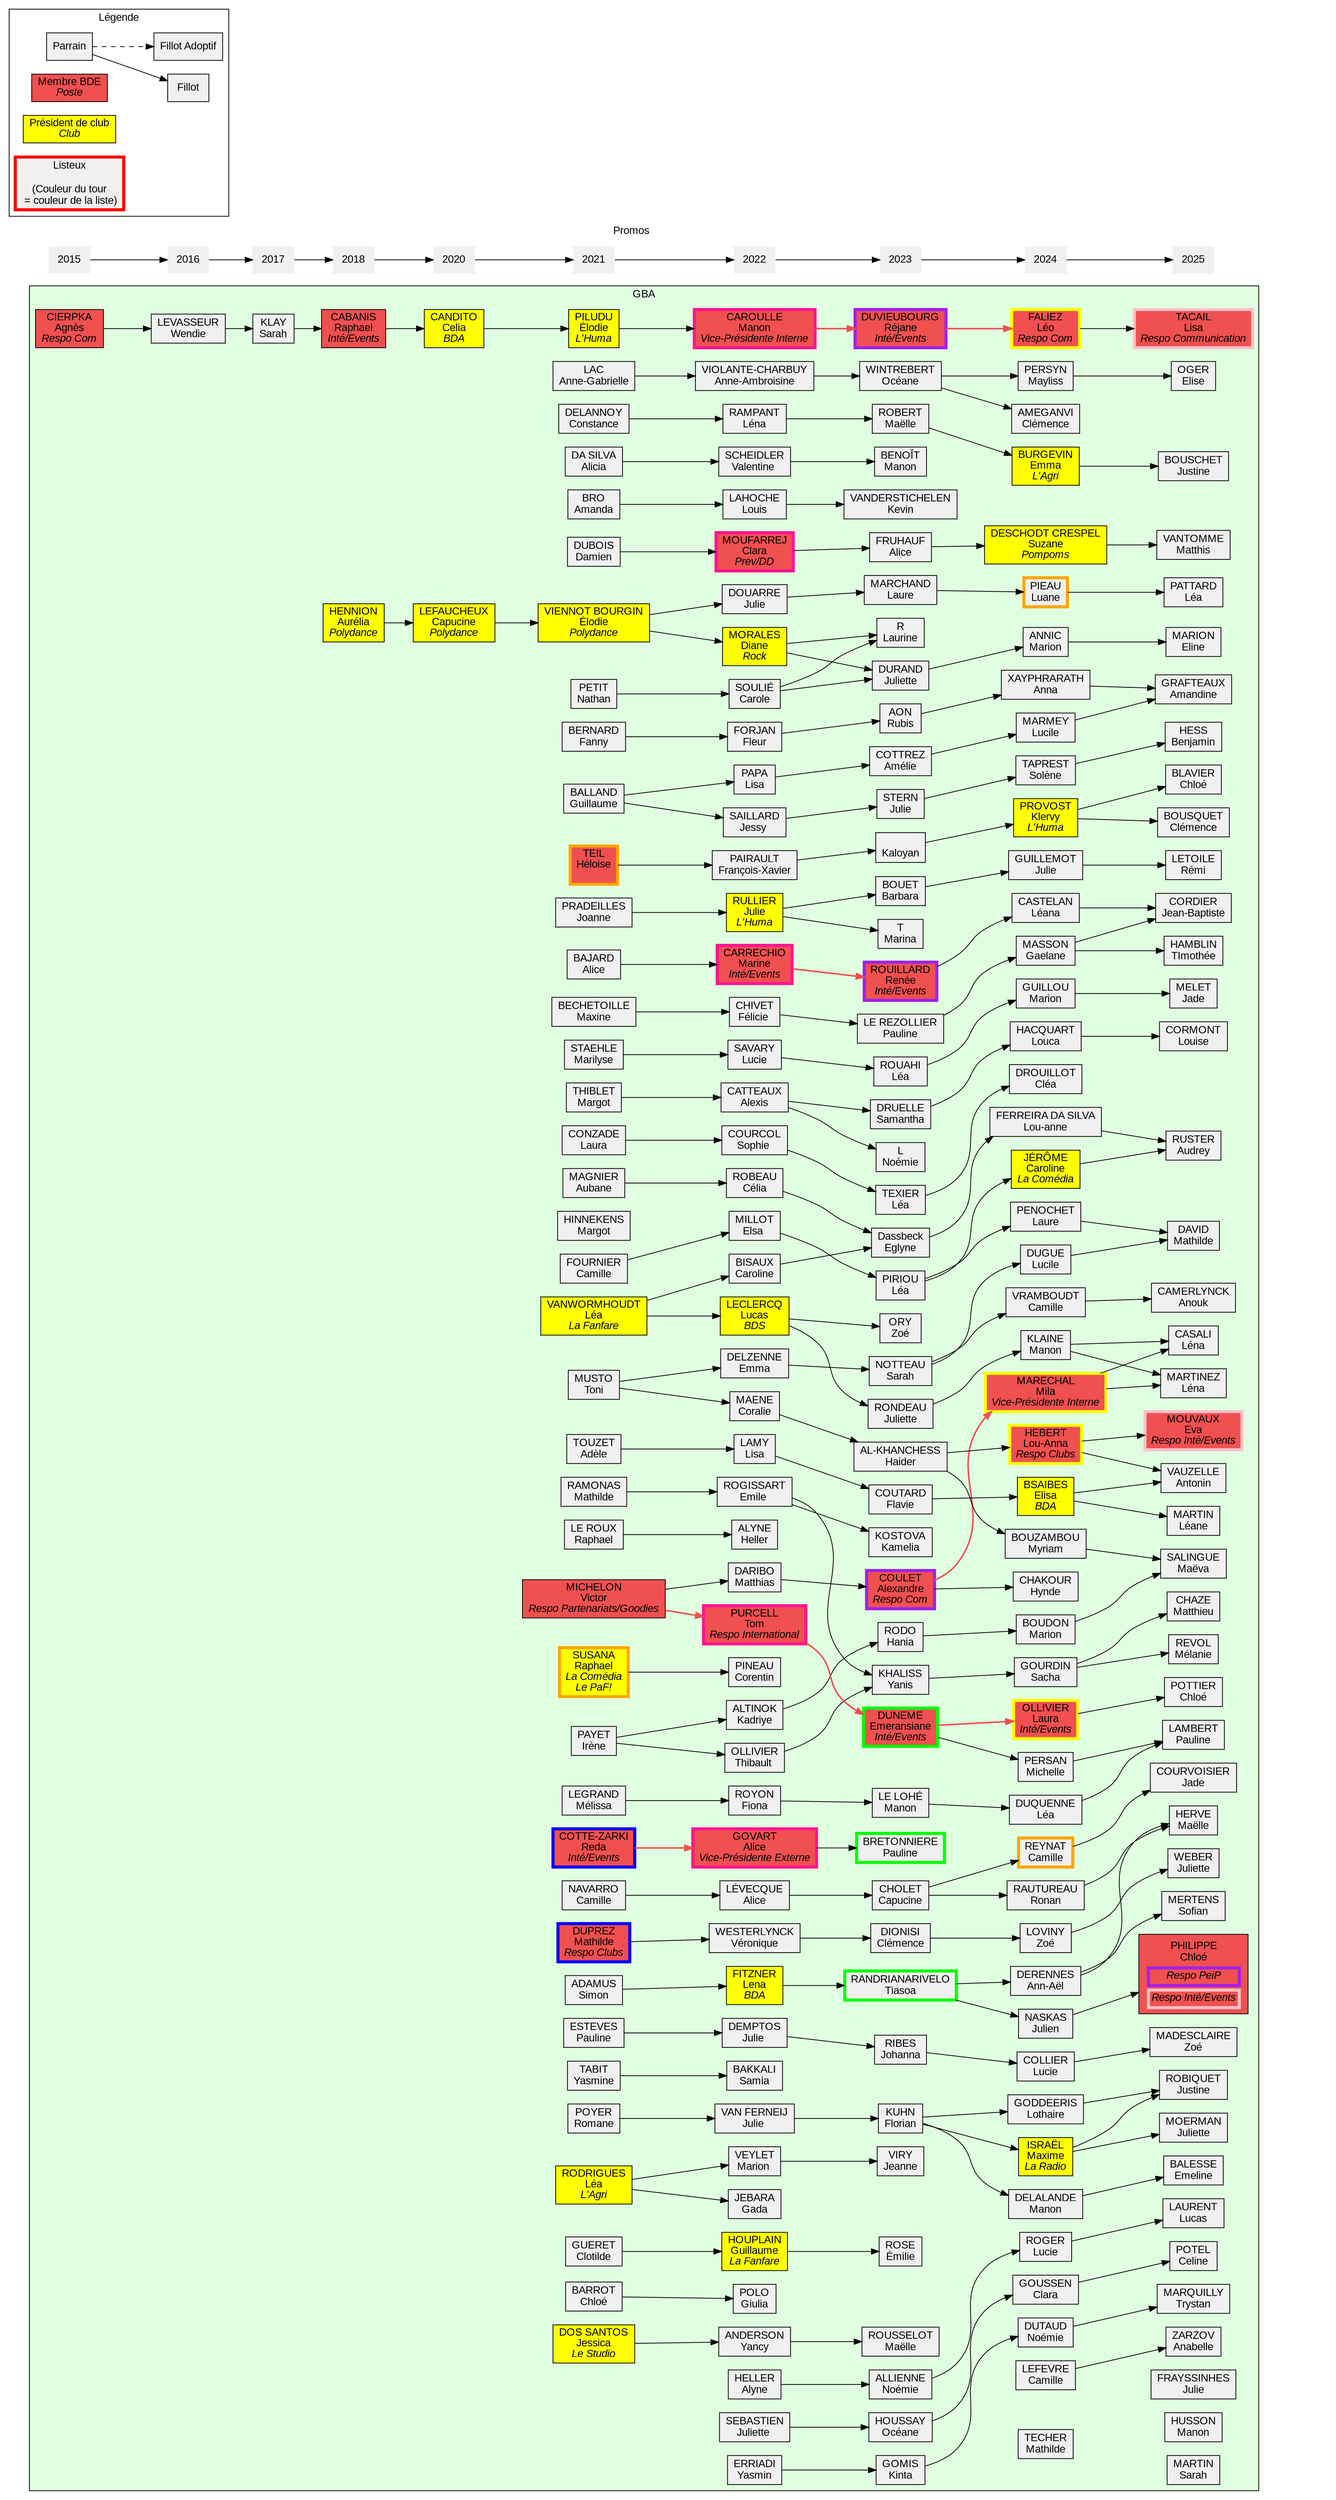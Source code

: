 digraph gba {
	graph [
		charset = "UTF-8";
		style = filled;
		fontname = "Arial";
	];

	node [
		shape = box;
		style = filled;
		fillcolor = "#f0f0f0";
		fontname = "Arial";
	];

	rankdir = LR;

	subgraph cluster_promos {
		label = "Promos";
		penwidth = 0;
		color = none;
		node [shape = none];

		"2015" -> "2016" -> "2017" -> "2018" -> "2020" -> "2021" -> "2022" -> "2023" -> "2024" -> "2025";
	}
	
    	subgraph cluster_legende {
		label = "Légende";
		fillcolor = none;

		leg_parrain	[label = "Parrain"];
		leg_fillot	[label = "Fillot"];
		leg_fillotadop	[label = "Fillot Adoptif"];
		leg_BDE		[label = <Membre BDE<BR/><I>Poste</I>> fillcolor="#f05050"];
		leg_prez	[label = <Président de club<BR/><I>Club</I>> fillcolor="yellow"];
		leg_listeux	[label = "Listeux\n\n(Couleur du tour\n = couleur de la liste)" penwidth=4 color="red"];

		leg_parrain -> leg_fillot;
		leg_parrain -> leg_fillotadop [style = "dashed"];
	}
	
	subgraph cluster_GBA {
		label = "GBA";
		fillcolor = "#E0FFE0";

		{ rank = "same";
			agnescierp	[label = <CIERPKA<BR/>Agnès<BR/><I>Respo Com</I>> fillcolor="#f05050"]; 
		}

		{ rank = "same";
			wendieleva	[label = "LEVASSEUR\nWendie"];
		}
		agnescierp -> wendieleva;

		{ rank = "same";
			sarahklay	[label = "KLAY\nSarah"];
		}
		wendieleva -> sarahklay;

		{ rank = "same";
			raphaelcab	[label = <CABANIS<BR/>Raphael<BR/><I>Inté/Events</I>> fillcolor="#f05050"]; 
			aureliahe [label = <HENNION<BR/>Aurélia<BR/><I>Polydance</I>> fillcolor="yellow"];
		}
		sarahklay -> raphaelcab;

		{ rank = "same";
		capucinelefau [label=<LEFAUCHEUX<BR/>Capucine<BR/><I>Polydance</I>> fillcolor="yellow"];
			celiacan	[label=<CANDITO<BR/>Celia<BR/><I>BDA</I>> fillcolor="yellow"];
		}
		raphaelcab -> celiacan;
		aureliahe -> capucinelefau;

		{ rank = "same";
			adeletouz	[label = "TOUZET\nAdèle"];
			alicebaj	[label = "BAJARD\nAlice"];
			aliciadasil	[label = "DA SILVA\nAlicia"];
			amandabro	[label = "BRO\nAmanda"];
			annegabriellela	[label = "LAC\nAnne-Gabrielle"];
			aubanemag	[label = "MAGNIER\nAubane"];
			camillefourn	[label = "FOURNIER\nCamille"];
			camillenava	[label = "NAVARRO\nCamille"];
			constancedelann	[label = "DELANNOY\nConstance"];
			damiendub	[label = "DUBOIS\nDamien"];
			elodievienn	[label = <VIENNOT BOURGIN<BR/>Élodie<BR/><I>Polydance</I>> fillcolor="yellow"];
			elodipilu	[label = <PILUDU<BR/>Élodie<BR/><I>L'Huma</I>> fillcolor="yellow"];
			fannybern	[label = "BERNARD\nFanny"];
			guillaumeball	[label = "BALLAND\nGuillaume"];
			heloiseteil	[label = <TEIL<BR/>Héloise<BR/><I> </I>> fillcolor="#f05050" penwidth=4 color="orange"];
			irenepaye	[label = "PAYET\nIrène"];
			joannepradei	[label = "PRADEILLES\nJoanne"];
			lauraconz	[label = "CONZADE\nLaura"];
			margothinn	[label = "HINNEKENS\nMargot"];
			margotthib	[label = "THIBLET\nMargot"];
			marilysestaeh	[label = "STAEHLE\nMarilyse"];
			mathildeduprez	[label = <DUPREZ<BR/>Mathilde<BR/><I>Respo Clubs</I>> fillcolor="#f05050" penwidth=4 color="blue"];
			mathilderamon	[label = "RAMONAS\nMathilde"];
			maxinebechet	[label = "BECHETOILLE\nMaxine"];
			melissalegr	[label = "LEGRAND\nMélissa"];
			nathanpeti	[label = "PETIT\nNathan"];
			paulineeste	[label = "ESTEVES\nPauline"];
			raphaellerou	[label = "LE ROUX\nRaphael"];
			raphaelsusa	[label = <SUSANA<BR/>Raphael<BR/><I>La Comédia<BR/>Le PaF!</I>> fillcolor="yellow" penwidth=4 color="orange"];
			redacotte	[label = <COTTE-ZARKI<BR/>Reda<BR/><I>Inté/Events</I>> fillcolor="#f05050" penwidth=4 color="blue"];
			romanepoy	[label = "POYER\nRomane"];
			simonadam	[label = "ADAMUS\nSimon"];
			tonimusto	[label = "MUSTO\nToni"];
			yasminetabi	[label = "TABIT\nYasmine"];
			leavanwo	[label = <VANWORMHOUDT<BR/>Léa<BR/><I>La Fanfare</I>> fillcolor="yellow"];
			victormich	[label = <MICHELON<BR/>Victor<BR/><I>Respo Partenariats/Goodies</I>> fillcolor="#f05050"];
			learodrigu	[label = <RODRIGUES<BR/>Léa<BR/><I>L'Agri</I>> fillcolor="yellow"];
			clotildeguer	[label = "GUERET\nClotilde"];
			chloebarr	[label = "BARROT\nChloé"];
			jessicadoss	[label = <DOS SANTOS<BR/>Jessica<BR/><I>Le Studio</I>> fillcolor="yellow"];
		}
		celiacan -> elodipilu;
		capucinelefau -> elodievienn;

		{ rank = "same";
			alexiscatt	[label = "CATTEAUX\nAlexis"];
			alicegova	[label = <GOVART<BR/>Alice<BR/><I>Vice-Présidente Externe</I>> fillcolor="#f05050" penwidth=4 color="deeppink"];
			aliceleve	[label = "LÉVECQUE\nAlice"];
			alynehell	[label = "HELLER\nAlyne"];
			anneambroisinevi[label = "VIOLANTE-CHARBUY\nAnne-Ambroisine"];
			carolesoul	[label = "SOULIÉ\nCarole"];
			carolinebisa	[label = "BISAUX\nCaroline"];
			celiarob	[label = "ROBEAU\nCélia"];
			claramouf	[label = <MOUFARREJ<BR/>Clara<BR/><I>Prev/DD</I>> fillcolor="#f05050" penwidth=4 color="deeppink"]; 
			coraliemaen	[label = "MAENE\nCoralie"];
			corentinpine	[label = "PINEAU\nCorentin"];
			dianemorale	[label = <MORALES<BR/>Diane<BR/><I>Rock</I>> fillcolor="yellow"];
			elsamill	[label = "MILLOT\nElsa "];
			emilerogi	[label = "ROGISSART\nEmile "];
			emmadelz	[label = "DELZENNE\nEmma"];
			feliciechi	[label = "CHIVET\nFélicie "];
			fionaro		[label = "ROYON\nFiona"];
			fleurforj	[label = "FORJAN\nFleur"];
			fxpairau	[label = "PAIRAULT\nFrançois-Xavier"];
			guillaumehoup	[label = <HOUPLAIN<BR/>Guillaume<BR/><I>La Fanfare</I>> fillcolor="yellow"];
			jessysaill	[label = "SAILLARD\nJessy "];
			juliedem	[label = "DEMPTOS\nJulie "];
			juliedou	[label = "DOUARRE\nJulie"];
			julierull	[label = <RULLIER<BR/>Julie<BR/><I>L'Huma</I>> fillcolor="yellow"];
			julietteseb	[label = "SEBASTIEN\nJuliette "];
			julievanfer	[label = "VAN FERNEIJ\nJulie "];
			kadriyealti	[label = "ALTINOK\nKadriye"];
			lenafitz	[label = <FITZNER<BR/>Lena<BR/><I>BDA</I>> fillcolor="yellow"];
			lenarampa	[label = "RAMPANT\nLéna"];
			lisalam		[label = "LAMY\nLisa"];
			lisapapa	[label = "PAPA\nLisa"];
			louislaho	[label = "LAHOCHE\nLouis"];
			lucaslecl	[label = <LECLERCQ<BR/>Lucas<BR/><I>BDS</I>> fillcolor="yellow"];
			luciesava	[label = "SAVARY\nLucie"];
			manoncar	[label = <CAROULLE<BR/>Manon<BR/><I>Vice-Présidente Interne</I>> fillcolor="#f05050" penwidth=4 color="deeppink"];
			marinecarr	[label = <CARRECHIO<BR/>Marine<BR/><I>Inté/Events</I>> fillcolor="#f05050" penwidth=4 color="deeppink"];
			marionvey	[label = "VEYLET\nMarion "];
			matthiasdarib	[label = "DARIBO\nMatthias"];
			sophiecourc	[label = "COURCOL\nSophie "];
			thibaultolli	[label = "OLLIVIER\nThibault "];
			tompurcell	[label = <PURCELL<BR/>Tom<BR/><I>Respo International</I>> fillcolor="#f05050" penwidth=4 color="deeppink"]; 
			valentineschei	[label = "SCHEIDLER\nValentine "];
			veroniquewest	[label = "WESTERLYNCK\nVéronique"];
			yancyand	[label = "ANDERSON\nYancy"];
			yasminerri	[label = "ERRIADI\nYasmin"];
			guiliapolo	[label = "POLO\nGiulia"];
			helleraly	[label = "ALYNE\nHeller"];
			samiabakk	[label = "BAKKALI\nSamia"];
			ghadajebara	[label = "JEBARA\nGada"];
		}
		simonadam -> lenafitz;
		alicebaj -> marinecarr;
		guillaumeball -> lisapapa;
		guillaumeball -> jessysaill;
		chloebarr -> guiliapolo;
		maxinebechet -> feliciechi;
		fannybern -> fleurforj;
		amandabro -> louislaho;
		lauraconz -> sophiecourc;
		redacotte -> alicegova [penwidth=2 color="#f05050"];
		aliciadasil -> valentineschei;
		constancedelann -> lenarampa;
		jessicadoss -> yancyand;
		damiendub -> claramouf;
		mathildeduprez -> veroniquewest;
		paulineeste -> juliedem;
		camillefourn -> elsamill;
		clotildeguer -> guillaumehoup;
		annegabriellela -> anneambroisinevi;
		raphaellerou -> helleraly;
		elodipilu -> manoncar;
		victormich -> tompurcell [penwidth=2 color = "#f05050"];
		victormich -> matthiasdarib;
		melissalegr -> fionaro;
		aubanemag -> celiarob;
		tonimusto -> coraliemaen;
		tonimusto -> emmadelz;
		camillenava -> aliceleve;
		nathanpeti -> carolesoul;
		romanepoy -> julievanfer;
		joannepradei -> julierull;
		mathilderamon -> emilerogi;
		learodrigu -> marionvey;
		learodrigu -> ghadajebara;
		irenepaye -> thibaultolli;
		irenepaye -> kadriyealti;
		marilysestaeh -> luciesava;
		raphaelsusa -> corentinpine;
		yasminetabi -> samiabakk;
		heloiseteil -> fxpairau;
		margotthib -> alexiscatt;
		adeletouz -> lisalam;
		leavanwo -> lucaslecl;
		leavanwo -> carolinebisa;
		elodievienn -> juliedou;
		elodievienn -> dianemorale;

		{ rank = "same";
			alexandrecoul	[label = <COULET<BR/>Alexandre<BR/><I>Respo Com</I>> fillcolor="#f05050" penwidth=4 color="purple"];
			alicefruh	[label = "FRUHAUF\nAlice"];
			ameliecott	[label = "COTTREZ\nAmélie"];
			barbara		[label = "BOUET\nBarbara"];
			capucinechol	[label = "CHOLET\nCapucine"];
			clemencedion	[label = "DIONISI\nClémence"];
			eglyne		[label = "Dassbeck\nEglyne"];
			emeransianedun	[label = <DUNEME<BR/>Emeransiane<BR/><I>Inté/Events</I>> fillcolor="#f05050" penwidth=4 color="green"];
			emilieros	[label = "ROSE\nÉmilie"];
			flaviecout	[label = "COUTARD\nFlavie"];
			floriankuhn	[label = "KUHN\nFlorian"];
			haider		[label = "AL-KHANCHESS\nHaider"];
			hania		[label = "RODO\nHania"];
			jeannevir	[label = "VIRY\nJeanne"];
			johannaribes	[label = "RIBES\nJohanna"];
			juliestern	[label = "STERN\nJulie"];
			juliettedur	[label = "DURAND\nJuliette"];
			julietterond	[label = "RONDEAU\nJuliette"];
			kaloyan		[label = "\nKaloyan"];
			kevinvander	[label = "VANDERSTICHELEN\nKevin"];
			kinta		[label = "GOMIS\nKinta"];
			lauremarch	[label = "MARCHAND\nLaure"];
			lauriner	[label = "R\nLaurine"];
			leapiri		[label = "PIRIOU\nLéa"];
			learouah	[label = "ROUAHI\nLéa"];
			leatex		[label = "TEXIER\nLéa"];
			maellerouss	[label = "ROUSSELOT\nMaëlle"];
			maellerobert	[label = "ROBERT\nMaëlle"];
			manonlelo	[label = "LE LOHÉ\nManon"];
			manonben	[label = "BENOǏT\nManon"];
			noemieall	[label = "ALLIENNE\nNoémie"];
			noemiel		[label = "L\nNoémie"];
			oceanehouss	[label = "HOUSSAY\nOcéane"];
			oceanewintr	[label = "WINTREBERT\nOcéane"];
			paulinebret	[label = "BRETONNIERE\nPauline" penwidth=4 color="green"];
			paulinelerezo	[label = "LE REZOLLIER\nPauline"];
			rejaneduv	[label = <DUVIEUBOURG<BR/>Réjane<BR/><I>Inté/Events</I>> fillcolor="#f05050" penwidth=4 color="purple"];
			reneerou	[label = <ROUILLARD<BR/>Renée<BR/><I>Inté/Events</I>> fillcolor="#f05050" penwidth=4 color="purple"];
			rubis		[label = "AON\nRubis"];
			samantha	[label = "DRUELLE\nSamantha"];
			sarahnot	[label = "NOTTEAU\nSarah"];
			tiasoa		[label = "RANDRIANARIVELO\nTiasoa" penwidth=4 color="green"];
			yaniskha	[label = "KHALISS\nYanis"];
			kameliakost	[label = "KOSTOVA\nKamelia"];
			marinat		[label = "T\nMarina"];
			zoeory		[label = "ORY\nZoé"];
		}
		claramouf -> alicefruh;
		luciesava -> learouah;
		manoncar -> rejaneduv [penwidth=2 color = "#f05050"];
		tompurcell -> emeransianedun [penwidth=2 color = "#f05050"];
		kadriyealti -> hania;
		yancyand -> maellerouss;
		carolinebisa -> eglyne;
		marinecarr -> reneerou [penwidth=2 color = "#f05050"];
		alexiscatt -> noemiel;
		alexiscatt -> samantha;
		feliciechi -> paulinelerezo;
		sophiecourc -> leatex;
		matthiasdarib -> alexandrecoul;
		emmadelz -> sarahnot;
		juliedem -> johannaribes;
		juliedou -> lauremarch;
		yasminerri -> kinta;
		lenafitz -> tiasoa;
		fleurforj -> rubis;
		alicegova -> paulinebret;
		alynehell -> noemieall;
		guillaumehoup -> emilieros;
		louislaho -> kevinvander;
		lisalam -> flaviecout;
		lucaslecl -> julietterond;
		lucaslecl -> zoeory;
		aliceleve -> capucinechol;
		coraliemaen -> haider;
		elsamill -> leapiri;
		dianemorale -> juliettedur;
		dianemorale -> lauriner;
		thibaultolli -> yaniskha;
		fxpairau -> kaloyan;
		lisapapa -> ameliecott;
		lenarampa -> maellerobert;
		celiarob -> eglyne;
		emilerogi -> kameliakost;
		emilerogi -> yaniskha;
		fionaro -> manonlelo;
		julierull -> barbara;
		julierull -> marinat;
		jessysaill -> juliestern;
		valentineschei -> manonben;
		julietteseb -> oceanehouss;
		carolesoul -> juliettedur;
		carolesoul -> lauriner;
		julievanfer -> floriankuhn;
		marionvey -> jeannevir;
		anneambroisinevi -> oceanewintr;
		veroniquewest -> clemencedion;
		
		{ rank = "same";
			annaelderen	[label = "DERENNES\nAnn-Aël"];
			annaxay		[label = "XAYPHRARATH\nAnna"];
			camillerey	[label = "REYNAT\nCamille" penwidth=4 color="orange"];
			camillevram	[label = "VRAMBOUDT\nCamille"];
			camillelef	[label = "LEFEVRE\nCamille"];
			carolinejero	[label = <JÉRÔME<BR/>Caroline<BR/><I>La Comédia</I>> fillcolor="yellow"];
			claragouss	[label = "GOUSSEN\nClara"];
			cleadrou	[label = "DROUILLOT\nCléa"];
			clemenceameg	[label = "AMEGANVI\nClémence"];
			elisabsaibes	[label = <BSAIBES<BR/>Elisa<BR/><I>BDA</I>> fillcolor="yellow"];
			emmaburgevin	[label = <BURGEVIN<BR/>Emma<BR/><I>L'Agri</I>> fillcolor="yellow"];
			gaelanemass	[label = "MASSON\nGaelane"];
			hyndechak	[label = "CHAKOUR\nHynde"];
			julieguille	[label = "GUILLEMOT\nJulie"];
			juliennask	[label = "NASKAS\nJulien"];
			klervyprov	[label = <PROVOST<BR/>Klervy<BR/><I>L'Huma</I>> fillcolor="yellow"];
			lauraollivier	[label = <OLLIVIER<BR/>Laura<BR/><I>Inté/Events</I>> fillcolor="#f05050" penwidth=4 color="yellow"];
			laurepeno	[label = "PENOCHET\nLaure"];
			leaduquen	[label = "DUQUENNE\nLéa"];
			leanacast	[label = "CASTELAN\nLéana"];
			leofalie	[label = <FALIEZ<BR/>Léo<BR/><I>Respo Com</I>> fillcolor="#f05050" penwidth=4 color="yellow"];
			lothairegod	[label = "GODDEERIS\nLothaire"];
			louannaheb	[label = <HEBERT<BR/>Lou-Anna<BR/><I>Respo Clubs</I>> fillcolor="#f05050" penwidth=4 color="yellow"];
			louanneferrei	[label = "FERREIRA DA SILVA\nLou-anne"];
			loucahac	[label = "HACQUART\nLouca"];
			luanepieau	[label = "PIEAU\nLuane" penwidth=4 color="orange"];
			luciecollier	[label = "COLLIER\nLucie"];
			luciledugue [label = "DUGUE\nLucile"];
			lucierog	[label = "ROGER\nLucie"];
			lucilemarm	[label = "MARMEY\nLucile"];
			manondelala	[label = "DELALANDE\nManon"];
			manonklaine	[label = "KLAINE\nManon"];
			marionannic	[label = "ANNIC\nMarion"];
			marionboudon	[label = "BOUDON\nMarion"];
			marionguill	[label = "GUILLOU\nMarion"];
			mathildetech [label = "TECHER\nMathilde"];
			maximeisr	[label = <ISRAËL<BR/>Maxime<BR/><I>La Radio</I>> fillcolor="yellow"];
			maylisspers	[label = "PERSYN\nMayliss"];
			michellepers	[label = "PERSAN\nMichelle"];
			milamarech	[label = <MARECHAL<BR/>Mila<BR/><I>Vice-Présidente Interne</I>> fillcolor="#f05050" penwidth=4 color="yellow"];
			myriambouzamb	[label = "BOUZAMBOU\nMyriam"];
			noemiedutau	[label = "DUTAUD\nNoémie"];
			ronanrautu	[label = "RAUTUREAU\nRonan"];
			sachagourd	[label = "GOURDIN\nSacha"];
			solenetapr	[label = "TAPREST\nSolène"];
			suzanedesc	[label = <DESCHODT CRESPEL<BR/>Suzane<BR/><I>Pompoms</I>> fillcolor="yellow"];
			zoelovi		[label = "LOVINY\nZoé"];
		}
		alexandrecoul -> hyndechak;
		alexandrecoul -> milamarech [penwidth=2 color = "#f05050"];
		alicefruh -> suzanedesc;
		ameliecott -> lucilemarm;
		barbara -> julieguille;
		capucinechol -> camillerey;
		capucinechol -> ronanrautu;
		clemencedion -> zoelovi;
		eglyne -> louanneferrei;
		emeransianedun -> lauraollivier [penwidth=2 color = "#f05050"];
		emeransianedun -> michellepers;
		flaviecout -> elisabsaibes;
		floriankuhn -> lothairegod;
		floriankuhn -> manondelala;
		haider -> louannaheb;
		haider -> myriambouzamb;
		hania -> marionboudon;
		johannaribes -> luciecollier;
		juliestern -> solenetapr;
		juliettedur -> marionannic;
		julietterond -> manonklaine;
		kaloyan -> klervyprov;
		kinta -> noemiedutau;
		lauremarch -> luanepieau;
		leapiri -> carolinejero;
		leapiri -> laurepeno;
		learouah -> marionguill;
		leatex -> cleadrou;
		maellerobert -> emmaburgevin;
		manonlelo -> leaduquen;
		noemieall -> lucierog;
		oceanehouss -> claragouss;
		oceanewintr -> maylisspers;
		oceanewintr -> clemenceameg;
		paulinelerezo -> gaelanemass;
		rejaneduv -> leofalie [penwidth=2 color = "#f05050"];
		reneerou -> leanacast;
		rubis -> annaxay;
		samantha -> loucahac;
		sarahnot -> camillevram;
		sarahnot -> luciledugue;
		tiasoa -> annaelderen;
		tiasoa -> juliennask;
		floriankuhn -> maximeisr;
		yaniskha -> sachagourd;
	{ rank = "same";
			amandinegraf	[label = "GRAFTEAUX\nAmandine"];
			anabelleza		[label = "ZARZOV\nAnabelle"];
			anoukcam	[label = "CAMERLYNCK\nAnouk"];
			antoninvau		[label = "VAUZELLE\nAntonin"];
			audreyrust	[label = "RUSTER\nAudrey"];
			benjaminh		[label = "HESS\nBenjamin"];
			celinepotel	[label = "POTEL\nCeline"];
			chloeblav		[label = "BLAVIER\nChloé"];
			chloephil	[label = <<table border="0">
							<tr><td border="0">PHILIPPE<BR/>Chloé</td></tr>
							<tr><td border="4" color="purple"><I>Respo PeiP</I></td></tr>
							<tr><td border="4" color="pink"><I>Respo Inté/Events</I></td></tr>
						</table>> fillcolor="#f05050"];
			chloepot		[label = "POTTIER\nChloé"];
			clemencebou	[label = "BOUSQUET\nClémence"];
			elinemarion		[label = "MARION\nEline"];
			eliseoger	[label = "OGER\nElise"];
			emelinebal		[label = "BALESSE\nEmeline"];
			evamout	[label = <MOUVAUX<BR/>Eva<BR/><I>Respo Inté/Events</I>> fillcolor="#f05050" penwidth=4 color="pink"];
			jadecour		[label = "COURVOISIER\nJade"];
			jademelet	[label = "MELET\nJade"];
			jeanbaptiste		[label = "CORDIER\nJean-Baptiste"];
			juliefray	[label = "FRAYSSINHES\nJulie"];
			juliettemoe		[label = "MOERMAN\nJuliette"];
			julietteweb [label = "WEBER\nJuliette"];
			justinebous	[label = "BOUSCHET\nJustine"];
			justinerobi		[label = "ROBIQUET\nJustine"];
			leapatta	[label = "PATTARD\nLéa"];
			leanemar		[label = "MARTIN\nLéane"];
			lenacas	[label = "CASALI\nLéna"];
			lenamar		[label = "MARTINEZ\nLéna"];
			lisatac	[label = <TACAIL<BR/>Lisa<BR/><I>Respo Communication</I>> fillcolor="#f05050" penwidth=4 color="pink"];
			louisecorm		[label = "CORMONT\nLouise"];
			lucaslaur	[label = "LAURENT\nLucas"];
			maelleherv		[label = "HERVE\nMaëlle"];
			maevasal	[label = "SALINGUE\nMaëva"];
			manonhuss		[label = "HUSSON\nManon"];
			mathildedav	[label = "DAVID\nMathilde"];
			matthieucha		[label = "CHAZE\nMatthieu"];
			matthisvan	[label = "VANTOMME\nMatthis"];
			melanierev		[label = "REVOL\nMélanie"];
			paulinelam	[label = "LAMBERT\nPauline"];
			remiletoil		[label = "LETOILE\nRémi"];
			sarahmart	[label = "MARTIN\nSarah"];
			sofianmert		[label = "MERTENS\nSofian"];
			timotheeha	[label = "HAMBLIN\nTImothée"];
			trystanmar		[label = "MARQUILLY\nTrystan"];
			zoemadesc	[label = "MADESCLAIRE\nZoé"];
    }
    annaelderen -> sofianmert;
    annaxay -> amandinegraf;
    camillelef -> anabelleza;
    camillevram -> anoukcam;
    camillerey -> jadecour;
    annaelderen -> maelleherv;
    carolinejero -> audreyrust;
    claragouss -> celinepotel;
    elisabsaibes -> antoninvau;
    elisabsaibes -> leanemar;
    emmaburgevin -> justinebous;
    gaelanemass-> timotheeha;
    gaelanemass -> jeanbaptiste;
    julieguille -> remiletoil;
    juliennask -> chloephil;
    klervyprov -> chloeblav;
    klervyprov -> clemencebou;
    lauraollivier -> chloepot;
    laurepeno -> mathildedav;
    leaduquen -> paulinelam;
    leanacast -> jeanbaptiste;
    leofalie -> lisatac;
    lothairegod -> justinerobi;
    louannaheb -> antoninvau;
    louannaheb -> evamout;
    louanneferrei -> audreyrust;
    loucahac -> louisecorm;
    luanepieau -> leapatta;
    luciecollier -> zoemadesc;
    lucierog -> lucaslaur;
    luciledugue -> mathildedav;
    lucilemarm -> amandinegraf;
    manondelala -> emelinebal;
    manonklaine -> lenacas;
    manonklaine->lenamar;
    marionannic -> elinemarion;
    marionboudon -> maevasal;
    marionguill -> jademelet;
    maximeisr -> juliettemoe;
    maximeisr -> justinerobi;
    maylisspers -> eliseoger;
    michellepers -> paulinelam;
    milamarech -> lenacas;
    milamarech -> lenamar;
    myriambouzamb -> maevasal;
    noemiedutau -> trystanmar;
    ronanrautu -> maelleherv;
    sachagourd -> matthieucha;
    sachagourd -> melanierev;
    solenetapr -> benjaminh;
    suzanedesc -> matthisvan;
    zoelovi -> julietteweb;
    
    }
	endnode [style=invis];

    anabelleza -> endnode [style = invis];
	"2025" -> endnode [style=invis];
}
